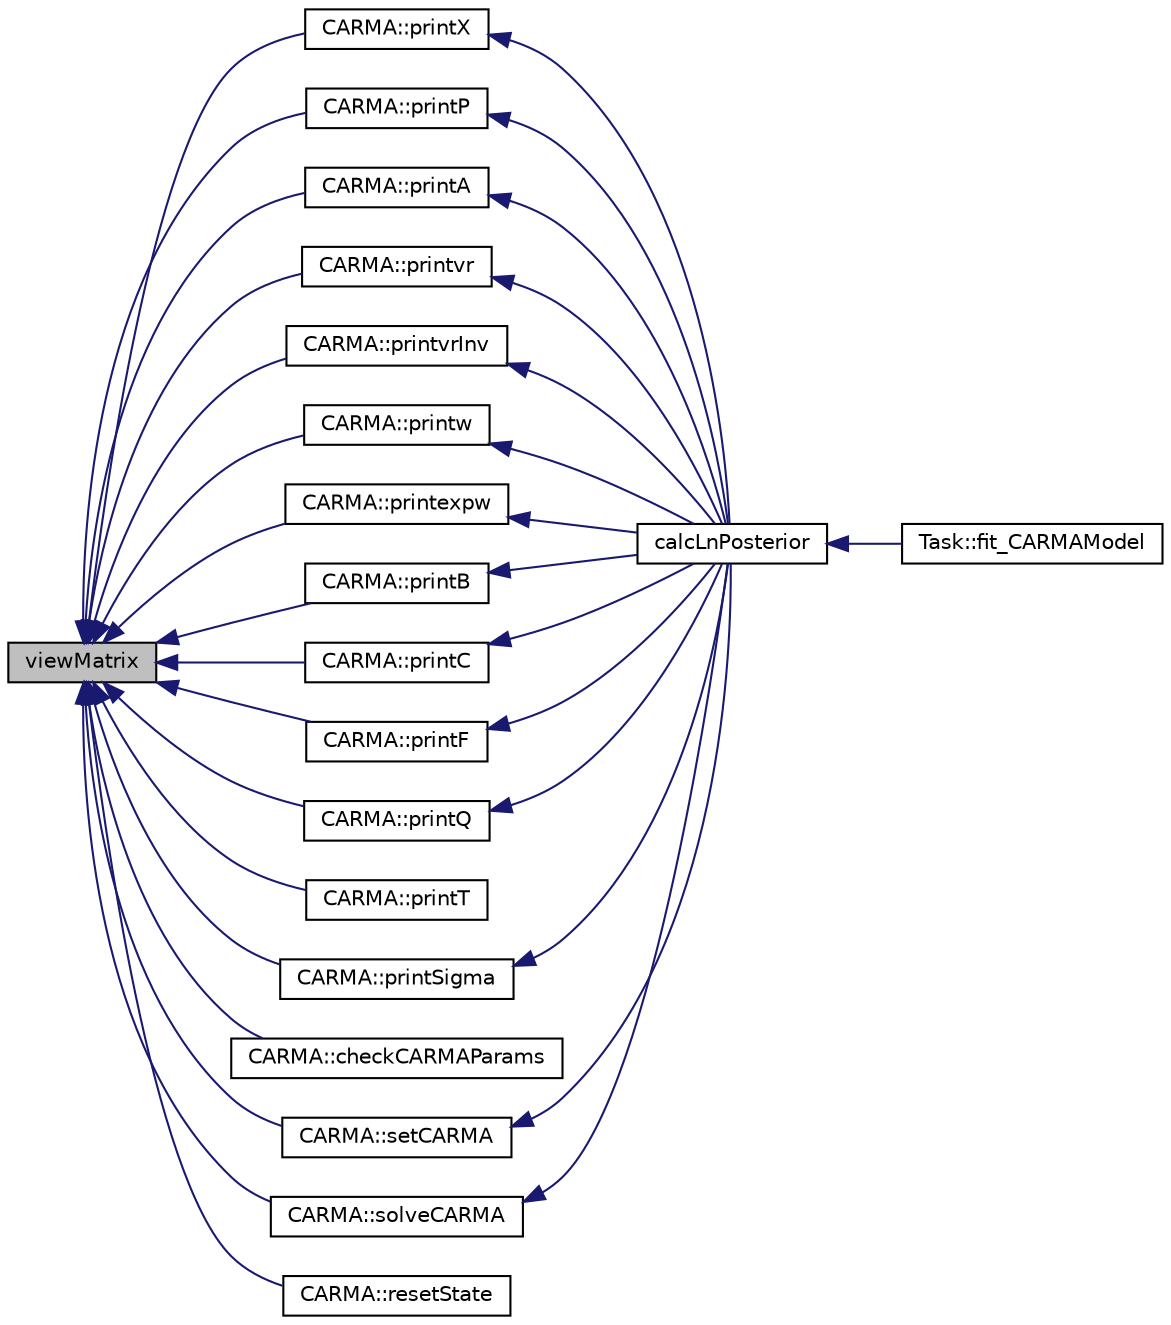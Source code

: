 digraph "viewMatrix"
{
  edge [fontname="Helvetica",fontsize="10",labelfontname="Helvetica",labelfontsize="10"];
  node [fontname="Helvetica",fontsize="10",shape=record];
  rankdir="LR";
  Node1 [label="viewMatrix",height=0.2,width=0.4,color="black", fillcolor="grey75", style="filled" fontcolor="black"];
  Node1 -> Node2 [dir="back",color="midnightblue",fontsize="10",style="solid",fontname="Helvetica"];
  Node2 [label="CARMA::printX",height=0.2,width=0.4,color="black", fillcolor="white", style="filled",URL="$class_c_a_r_m_a.html#a6df47e4eb5549a3108f7ec6a5e7821c2"];
  Node2 -> Node3 [dir="back",color="midnightblue",fontsize="10",style="solid",fontname="Helvetica"];
  Node3 [label="calcLnPosterior",height=0.2,width=0.4,color="black", fillcolor="white", style="filled",URL="$_c_a_r_m_a_8cpp.html#aa722465dd36f0b7f0322e55715ecb717"];
  Node3 -> Node4 [dir="back",color="midnightblue",fontsize="10",style="solid",fontname="Helvetica"];
  Node4 [label="Task::fit_CARMAModel",height=0.2,width=0.4,color="black", fillcolor="white", style="filled",URL="$class_task.html#a35b8004ec5a98d8a13ad1f800017a6a3"];
  Node1 -> Node5 [dir="back",color="midnightblue",fontsize="10",style="solid",fontname="Helvetica"];
  Node5 [label="CARMA::printP",height=0.2,width=0.4,color="black", fillcolor="white", style="filled",URL="$class_c_a_r_m_a.html#a0281829307d89b518920f2a0be1c5686"];
  Node5 -> Node3 [dir="back",color="midnightblue",fontsize="10",style="solid",fontname="Helvetica"];
  Node1 -> Node6 [dir="back",color="midnightblue",fontsize="10",style="solid",fontname="Helvetica"];
  Node6 [label="CARMA::printA",height=0.2,width=0.4,color="black", fillcolor="white", style="filled",URL="$class_c_a_r_m_a.html#aeecd124f696410809e879436b70af1ec"];
  Node6 -> Node3 [dir="back",color="midnightblue",fontsize="10",style="solid",fontname="Helvetica"];
  Node1 -> Node7 [dir="back",color="midnightblue",fontsize="10",style="solid",fontname="Helvetica"];
  Node7 [label="CARMA::printvr",height=0.2,width=0.4,color="black", fillcolor="white", style="filled",URL="$class_c_a_r_m_a.html#aec5cf02ae8c2b4d406e82c663fb69c42"];
  Node7 -> Node3 [dir="back",color="midnightblue",fontsize="10",style="solid",fontname="Helvetica"];
  Node1 -> Node8 [dir="back",color="midnightblue",fontsize="10",style="solid",fontname="Helvetica"];
  Node8 [label="CARMA::printvrInv",height=0.2,width=0.4,color="black", fillcolor="white", style="filled",URL="$class_c_a_r_m_a.html#a3145a01eae617e76e11305ca2ec4b61d"];
  Node8 -> Node3 [dir="back",color="midnightblue",fontsize="10",style="solid",fontname="Helvetica"];
  Node1 -> Node9 [dir="back",color="midnightblue",fontsize="10",style="solid",fontname="Helvetica"];
  Node9 [label="CARMA::printw",height=0.2,width=0.4,color="black", fillcolor="white", style="filled",URL="$class_c_a_r_m_a.html#a52ad7813fcd1aa86359bf8946fca45b4"];
  Node9 -> Node3 [dir="back",color="midnightblue",fontsize="10",style="solid",fontname="Helvetica"];
  Node1 -> Node10 [dir="back",color="midnightblue",fontsize="10",style="solid",fontname="Helvetica"];
  Node10 [label="CARMA::printexpw",height=0.2,width=0.4,color="black", fillcolor="white", style="filled",URL="$class_c_a_r_m_a.html#a8cb9254e44aa635c08059ec14a4e2248"];
  Node10 -> Node3 [dir="back",color="midnightblue",fontsize="10",style="solid",fontname="Helvetica"];
  Node1 -> Node11 [dir="back",color="midnightblue",fontsize="10",style="solid",fontname="Helvetica"];
  Node11 [label="CARMA::printB",height=0.2,width=0.4,color="black", fillcolor="white", style="filled",URL="$class_c_a_r_m_a.html#ace5f4355098caa632c9aba28b2882b08"];
  Node11 -> Node3 [dir="back",color="midnightblue",fontsize="10",style="solid",fontname="Helvetica"];
  Node1 -> Node12 [dir="back",color="midnightblue",fontsize="10",style="solid",fontname="Helvetica"];
  Node12 [label="CARMA::printC",height=0.2,width=0.4,color="black", fillcolor="white", style="filled",URL="$class_c_a_r_m_a.html#a3ffc6377d85bdb5f3a4192ad5826a9df"];
  Node12 -> Node3 [dir="back",color="midnightblue",fontsize="10",style="solid",fontname="Helvetica"];
  Node1 -> Node13 [dir="back",color="midnightblue",fontsize="10",style="solid",fontname="Helvetica"];
  Node13 [label="CARMA::printF",height=0.2,width=0.4,color="black", fillcolor="white", style="filled",URL="$class_c_a_r_m_a.html#a003b1ea5dac58b64dba766b06991103a"];
  Node13 -> Node3 [dir="back",color="midnightblue",fontsize="10",style="solid",fontname="Helvetica"];
  Node1 -> Node14 [dir="back",color="midnightblue",fontsize="10",style="solid",fontname="Helvetica"];
  Node14 [label="CARMA::printQ",height=0.2,width=0.4,color="black", fillcolor="white", style="filled",URL="$class_c_a_r_m_a.html#ac9b01a1959b935de28e65904529b190b"];
  Node14 -> Node3 [dir="back",color="midnightblue",fontsize="10",style="solid",fontname="Helvetica"];
  Node1 -> Node15 [dir="back",color="midnightblue",fontsize="10",style="solid",fontname="Helvetica"];
  Node15 [label="CARMA::printT",height=0.2,width=0.4,color="black", fillcolor="white", style="filled",URL="$class_c_a_r_m_a.html#a3e426d288da8c4a69995be2edb72bf8d"];
  Node1 -> Node16 [dir="back",color="midnightblue",fontsize="10",style="solid",fontname="Helvetica"];
  Node16 [label="CARMA::printSigma",height=0.2,width=0.4,color="black", fillcolor="white", style="filled",URL="$class_c_a_r_m_a.html#a484c74e9fbbdb718b449fd07d192ef9c"];
  Node16 -> Node3 [dir="back",color="midnightblue",fontsize="10",style="solid",fontname="Helvetica"];
  Node1 -> Node17 [dir="back",color="midnightblue",fontsize="10",style="solid",fontname="Helvetica"];
  Node17 [label="CARMA::checkCARMAParams",height=0.2,width=0.4,color="black", fillcolor="white", style="filled",URL="$class_c_a_r_m_a.html#a20702c73019e9eafae573df3df0128d3"];
  Node1 -> Node18 [dir="back",color="midnightblue",fontsize="10",style="solid",fontname="Helvetica"];
  Node18 [label="CARMA::setCARMA",height=0.2,width=0.4,color="black", fillcolor="white", style="filled",URL="$class_c_a_r_m_a.html#a6c1c104dcf44e34fb596c6068239347e"];
  Node18 -> Node3 [dir="back",color="midnightblue",fontsize="10",style="solid",fontname="Helvetica"];
  Node1 -> Node19 [dir="back",color="midnightblue",fontsize="10",style="solid",fontname="Helvetica"];
  Node19 [label="CARMA::solveCARMA",height=0.2,width=0.4,color="black", fillcolor="white", style="filled",URL="$class_c_a_r_m_a.html#ad4391fa9d2ae5f6673b9ac762fd1795a"];
  Node19 -> Node3 [dir="back",color="midnightblue",fontsize="10",style="solid",fontname="Helvetica"];
  Node1 -> Node20 [dir="back",color="midnightblue",fontsize="10",style="solid",fontname="Helvetica"];
  Node20 [label="CARMA::resetState",height=0.2,width=0.4,color="black", fillcolor="white", style="filled",URL="$class_c_a_r_m_a.html#a44b60949dc1cbcccb24873a117faa5ac"];
}
